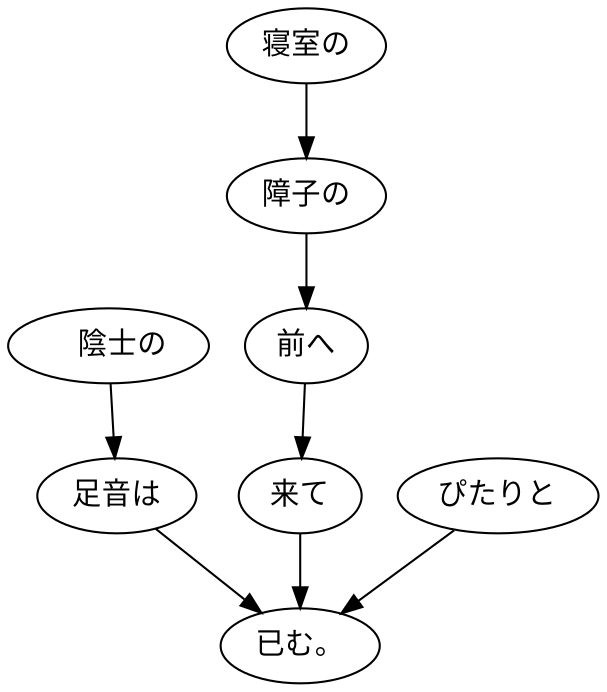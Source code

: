 digraph graph2747 {
	node0 [label="　陰士の"];
	node1 [label="足音は"];
	node2 [label="寝室の"];
	node3 [label="障子の"];
	node4 [label="前へ"];
	node5 [label="来て"];
	node6 [label="ぴたりと"];
	node7 [label="已む。"];
	node0 -> node1;
	node1 -> node7;
	node2 -> node3;
	node3 -> node4;
	node4 -> node5;
	node5 -> node7;
	node6 -> node7;
}
